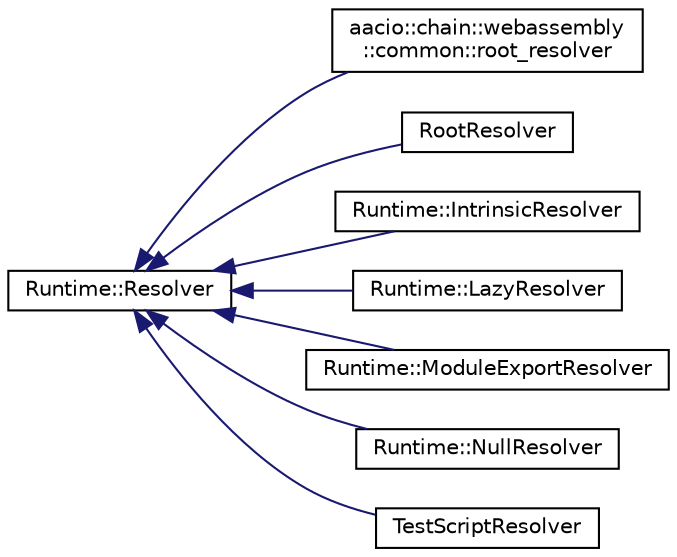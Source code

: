 digraph "Graphical Class Hierarchy"
{
  edge [fontname="Helvetica",fontsize="10",labelfontname="Helvetica",labelfontsize="10"];
  node [fontname="Helvetica",fontsize="10",shape=record];
  rankdir="LR";
  Node0 [label="Runtime::Resolver",height=0.2,width=0.4,color="black", fillcolor="white", style="filled",URL="$struct_runtime_1_1_resolver.html"];
  Node0 -> Node1 [dir="back",color="midnightblue",fontsize="10",style="solid",fontname="Helvetica"];
  Node1 [label="aacio::chain::webassembly\l::common::root_resolver",height=0.2,width=0.4,color="black", fillcolor="white", style="filled",URL="$structaacio_1_1chain_1_1webassembly_1_1common_1_1root__resolver.html"];
  Node0 -> Node2 [dir="back",color="midnightblue",fontsize="10",style="solid",fontname="Helvetica"];
  Node2 [label="RootResolver",height=0.2,width=0.4,color="black", fillcolor="white", style="filled",URL="$struct_root_resolver.html"];
  Node0 -> Node3 [dir="back",color="midnightblue",fontsize="10",style="solid",fontname="Helvetica"];
  Node3 [label="Runtime::IntrinsicResolver",height=0.2,width=0.4,color="black", fillcolor="white", style="filled",URL="$struct_runtime_1_1_intrinsic_resolver.html"];
  Node0 -> Node4 [dir="back",color="midnightblue",fontsize="10",style="solid",fontname="Helvetica"];
  Node4 [label="Runtime::LazyResolver",height=0.2,width=0.4,color="black", fillcolor="white", style="filled",URL="$struct_runtime_1_1_lazy_resolver.html"];
  Node0 -> Node5 [dir="back",color="midnightblue",fontsize="10",style="solid",fontname="Helvetica"];
  Node5 [label="Runtime::ModuleExportResolver",height=0.2,width=0.4,color="black", fillcolor="white", style="filled",URL="$struct_runtime_1_1_module_export_resolver.html"];
  Node0 -> Node6 [dir="back",color="midnightblue",fontsize="10",style="solid",fontname="Helvetica"];
  Node6 [label="Runtime::NullResolver",height=0.2,width=0.4,color="black", fillcolor="white", style="filled",URL="$struct_runtime_1_1_null_resolver.html"];
  Node0 -> Node7 [dir="back",color="midnightblue",fontsize="10",style="solid",fontname="Helvetica"];
  Node7 [label="TestScriptResolver",height=0.2,width=0.4,color="black", fillcolor="white", style="filled",URL="$struct_test_script_resolver.html"];
}
